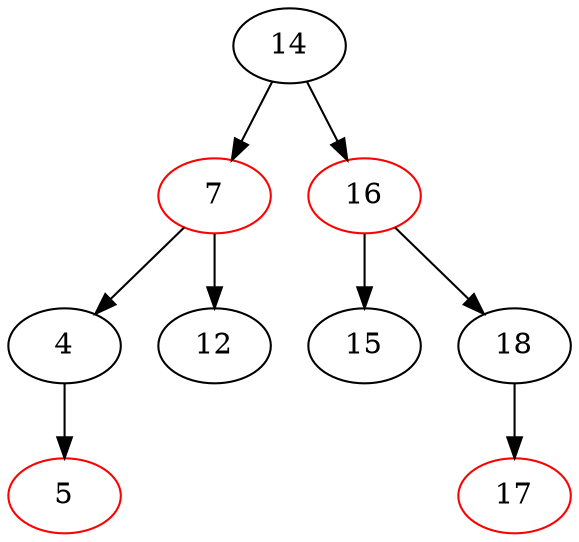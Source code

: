// Created by rbtree.write_dot()
digraph red_black_tree {
  N140465684076304 [label="14", color="black"];
  N140465684075984 [label="7", color="red"];
  N140465684075920 [label="4", color="black"];
  N140465684076240 [label="5", color="red"];
  N140465684075920 -> N140465684076240 ;
  N140465684075984 -> N140465684075920 ;
  N140465684076048 [label="12", color="black"];
  N140465684075984 -> N140465684076048 ;
  N140465684076304 -> N140465684075984 ;
  N140465684076432 [label="16", color="red"];
  N140465684076112 [label="15", color="black"];
  N140465684076432 -> N140465684076112 ;
  N140465684076368 [label="18", color="black"];
  N140465684076496 [label="17", color="red"];
  N140465684076368 -> N140465684076496 ;
  N140465684076432 -> N140465684076368 ;
  N140465684076304 -> N140465684076432 ;
}
